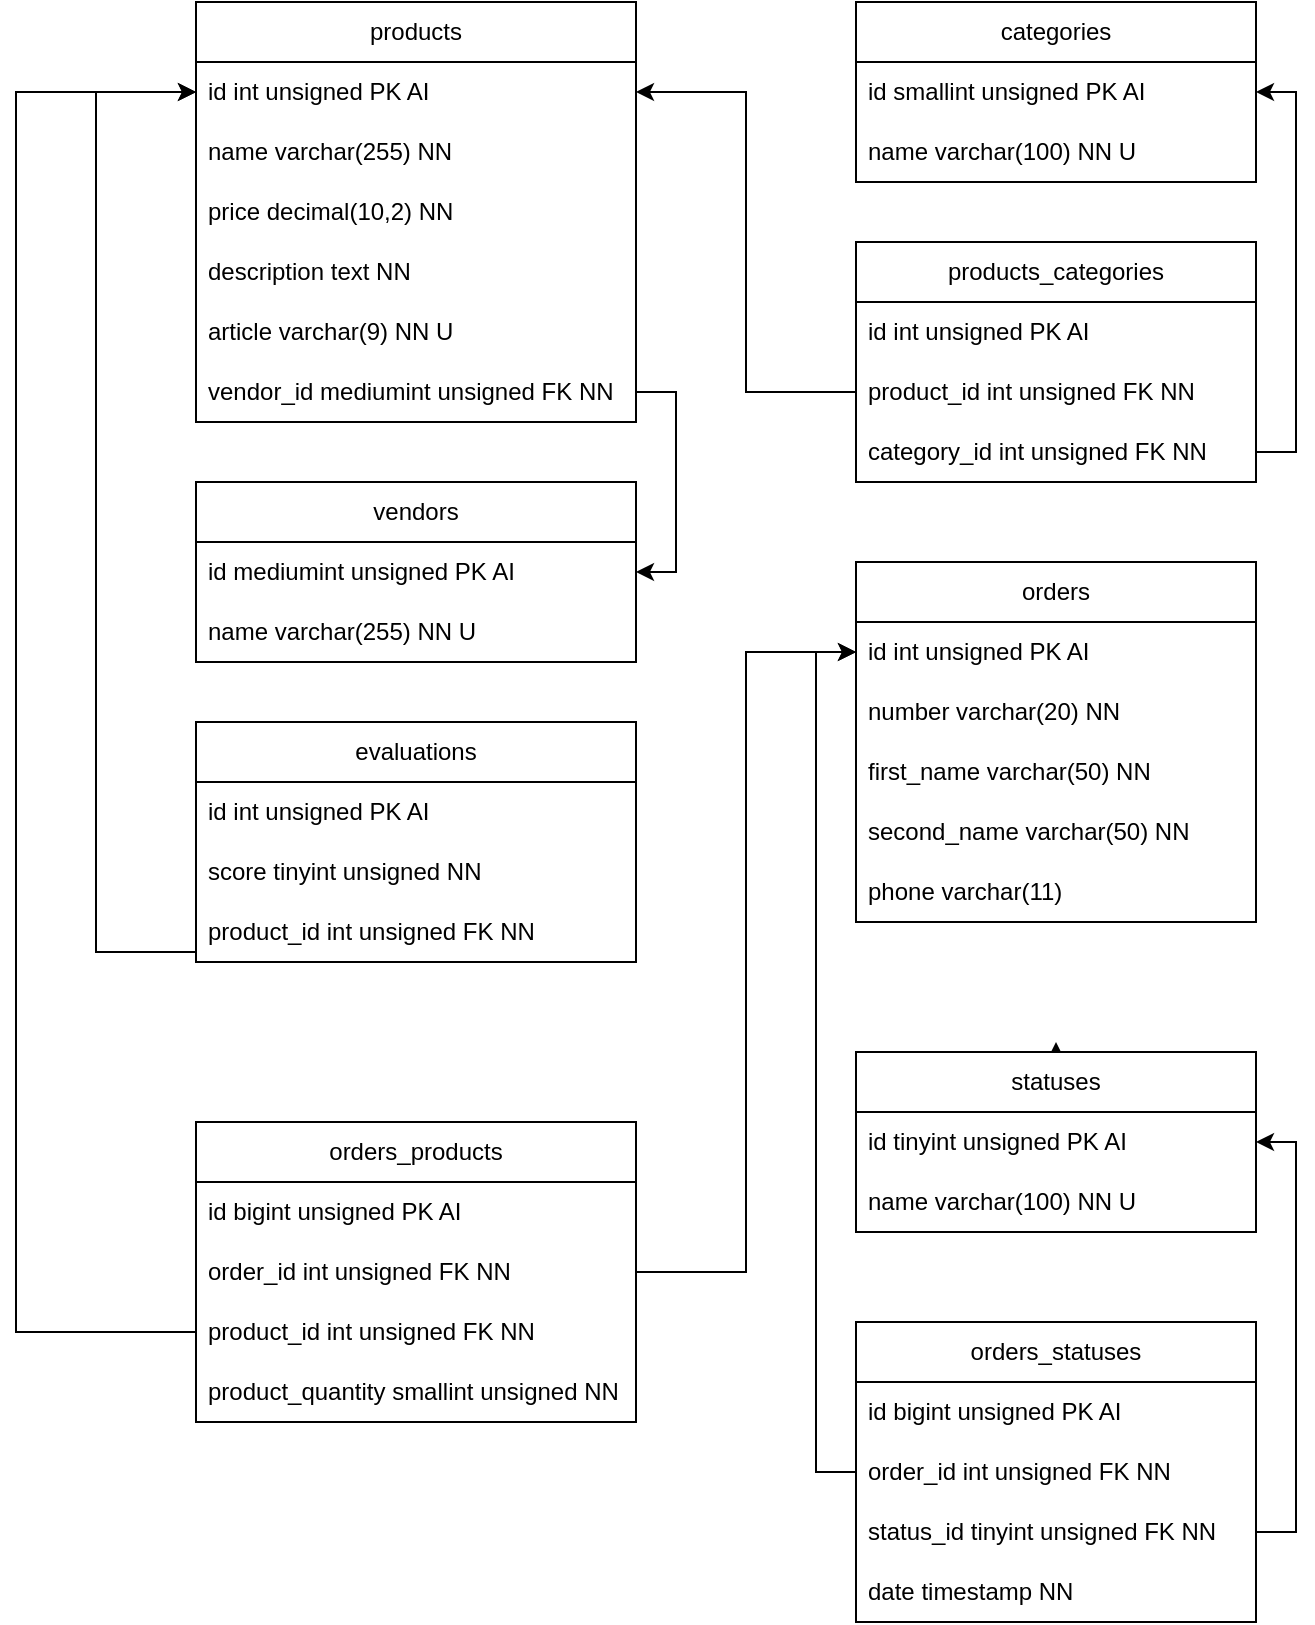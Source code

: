 <mxfile version="27.0.9">
  <diagram name="Сторінка-1" id="eNkEZAl8uktEaaxIes0x">
    <mxGraphModel dx="1575" dy="637" grid="1" gridSize="10" guides="1" tooltips="1" connect="1" arrows="1" fold="1" page="1" pageScale="1" pageWidth="827" pageHeight="1169" math="0" shadow="0">
      <root>
        <mxCell id="0" />
        <mxCell id="1" parent="0" />
        <mxCell id="GFez940I0xW_qB2cFnZR-1" value="products" style="swimlane;fontStyle=0;childLayout=stackLayout;horizontal=1;startSize=30;horizontalStack=0;resizeParent=1;resizeParentMax=0;resizeLast=0;collapsible=1;marginBottom=0;whiteSpace=wrap;html=1;" vertex="1" parent="1">
          <mxGeometry x="110" y="80" width="220" height="210" as="geometry" />
        </mxCell>
        <mxCell id="GFez940I0xW_qB2cFnZR-2" value="id int unsigned PK AI" style="text;strokeColor=none;fillColor=none;align=left;verticalAlign=middle;spacingLeft=4;spacingRight=4;overflow=hidden;points=[[0,0.5],[1,0.5]];portConstraint=eastwest;rotatable=0;whiteSpace=wrap;html=1;" vertex="1" parent="GFez940I0xW_qB2cFnZR-1">
          <mxGeometry y="30" width="220" height="30" as="geometry" />
        </mxCell>
        <mxCell id="GFez940I0xW_qB2cFnZR-3" value="name varchar(255) NN" style="text;strokeColor=none;fillColor=none;align=left;verticalAlign=middle;spacingLeft=4;spacingRight=4;overflow=hidden;points=[[0,0.5],[1,0.5]];portConstraint=eastwest;rotatable=0;whiteSpace=wrap;html=1;" vertex="1" parent="GFez940I0xW_qB2cFnZR-1">
          <mxGeometry y="60" width="220" height="30" as="geometry" />
        </mxCell>
        <mxCell id="GFez940I0xW_qB2cFnZR-4" value="price decimal(10,2) NN" style="text;strokeColor=none;fillColor=none;align=left;verticalAlign=middle;spacingLeft=4;spacingRight=4;overflow=hidden;points=[[0,0.5],[1,0.5]];portConstraint=eastwest;rotatable=0;whiteSpace=wrap;html=1;" vertex="1" parent="GFez940I0xW_qB2cFnZR-1">
          <mxGeometry y="90" width="220" height="30" as="geometry" />
        </mxCell>
        <mxCell id="GFez940I0xW_qB2cFnZR-5" value="description text NN" style="text;strokeColor=none;fillColor=none;align=left;verticalAlign=middle;spacingLeft=4;spacingRight=4;overflow=hidden;points=[[0,0.5],[1,0.5]];portConstraint=eastwest;rotatable=0;whiteSpace=wrap;html=1;" vertex="1" parent="GFez940I0xW_qB2cFnZR-1">
          <mxGeometry y="120" width="220" height="30" as="geometry" />
        </mxCell>
        <mxCell id="GFez940I0xW_qB2cFnZR-6" value="article varchar(9) NN U" style="text;strokeColor=none;fillColor=none;align=left;verticalAlign=middle;spacingLeft=4;spacingRight=4;overflow=hidden;points=[[0,0.5],[1,0.5]];portConstraint=eastwest;rotatable=0;whiteSpace=wrap;html=1;" vertex="1" parent="GFez940I0xW_qB2cFnZR-1">
          <mxGeometry y="150" width="220" height="30" as="geometry" />
        </mxCell>
        <mxCell id="GFez940I0xW_qB2cFnZR-7" value="vendor_id mediumint unsigned FK NN" style="text;strokeColor=none;fillColor=none;align=left;verticalAlign=middle;spacingLeft=4;spacingRight=4;overflow=hidden;points=[[0,0.5],[1,0.5]];portConstraint=eastwest;rotatable=0;whiteSpace=wrap;html=1;" vertex="1" parent="GFez940I0xW_qB2cFnZR-1">
          <mxGeometry y="180" width="220" height="30" as="geometry" />
        </mxCell>
        <mxCell id="GFez940I0xW_qB2cFnZR-8" value="vendors" style="swimlane;fontStyle=0;childLayout=stackLayout;horizontal=1;startSize=30;horizontalStack=0;resizeParent=1;resizeParentMax=0;resizeLast=0;collapsible=1;marginBottom=0;whiteSpace=wrap;html=1;" vertex="1" parent="1">
          <mxGeometry x="110" y="320" width="220" height="90" as="geometry" />
        </mxCell>
        <mxCell id="GFez940I0xW_qB2cFnZR-9" value="id mediumint unsigned PK AI" style="text;strokeColor=none;fillColor=none;align=left;verticalAlign=middle;spacingLeft=4;spacingRight=4;overflow=hidden;points=[[0,0.5],[1,0.5]];portConstraint=eastwest;rotatable=0;whiteSpace=wrap;html=1;" vertex="1" parent="GFez940I0xW_qB2cFnZR-8">
          <mxGeometry y="30" width="220" height="30" as="geometry" />
        </mxCell>
        <mxCell id="GFez940I0xW_qB2cFnZR-10" value="name varchar(255) NN U" style="text;strokeColor=none;fillColor=none;align=left;verticalAlign=middle;spacingLeft=4;spacingRight=4;overflow=hidden;points=[[0,0.5],[1,0.5]];portConstraint=eastwest;rotatable=0;whiteSpace=wrap;html=1;" vertex="1" parent="GFez940I0xW_qB2cFnZR-8">
          <mxGeometry y="60" width="220" height="30" as="geometry" />
        </mxCell>
        <mxCell id="GFez940I0xW_qB2cFnZR-14" value="evaluations" style="swimlane;fontStyle=0;childLayout=stackLayout;horizontal=1;startSize=30;horizontalStack=0;resizeParent=1;resizeParentMax=0;resizeLast=0;collapsible=1;marginBottom=0;whiteSpace=wrap;html=1;" vertex="1" parent="1">
          <mxGeometry x="110" y="440" width="220" height="120" as="geometry" />
        </mxCell>
        <mxCell id="GFez940I0xW_qB2cFnZR-15" value="id int unsigned PK AI" style="text;strokeColor=none;fillColor=none;align=left;verticalAlign=middle;spacingLeft=4;spacingRight=4;overflow=hidden;points=[[0,0.5],[1,0.5]];portConstraint=eastwest;rotatable=0;whiteSpace=wrap;html=1;" vertex="1" parent="GFez940I0xW_qB2cFnZR-14">
          <mxGeometry y="30" width="220" height="30" as="geometry" />
        </mxCell>
        <mxCell id="GFez940I0xW_qB2cFnZR-16" value="score tinyint unsigned NN" style="text;strokeColor=none;fillColor=none;align=left;verticalAlign=middle;spacingLeft=4;spacingRight=4;overflow=hidden;points=[[0,0.5],[1,0.5]];portConstraint=eastwest;rotatable=0;whiteSpace=wrap;html=1;" vertex="1" parent="GFez940I0xW_qB2cFnZR-14">
          <mxGeometry y="60" width="220" height="30" as="geometry" />
        </mxCell>
        <mxCell id="GFez940I0xW_qB2cFnZR-17" value="product_id int unsigned FK NN" style="text;strokeColor=none;fillColor=none;align=left;verticalAlign=middle;spacingLeft=4;spacingRight=4;overflow=hidden;points=[[0,0.5],[1,0.5]];portConstraint=eastwest;rotatable=0;whiteSpace=wrap;html=1;" vertex="1" parent="GFez940I0xW_qB2cFnZR-14">
          <mxGeometry y="90" width="220" height="30" as="geometry" />
        </mxCell>
        <mxCell id="GFez940I0xW_qB2cFnZR-18" style="edgeStyle=orthogonalEdgeStyle;rounded=0;orthogonalLoop=1;jettySize=auto;html=1;exitX=0;exitY=0.5;exitDx=0;exitDy=0;entryX=0;entryY=0.5;entryDx=0;entryDy=0;" edge="1" parent="1" source="GFez940I0xW_qB2cFnZR-17" target="GFez940I0xW_qB2cFnZR-2">
          <mxGeometry relative="1" as="geometry">
            <Array as="points">
              <mxPoint x="110" y="555" />
              <mxPoint x="60" y="555" />
              <mxPoint x="60" y="125" />
            </Array>
          </mxGeometry>
        </mxCell>
        <mxCell id="GFez940I0xW_qB2cFnZR-19" value="categories" style="swimlane;fontStyle=0;childLayout=stackLayout;horizontal=1;startSize=30;horizontalStack=0;resizeParent=1;resizeParentMax=0;resizeLast=0;collapsible=1;marginBottom=0;whiteSpace=wrap;html=1;" vertex="1" parent="1">
          <mxGeometry x="440" y="80" width="200" height="90" as="geometry" />
        </mxCell>
        <mxCell id="GFez940I0xW_qB2cFnZR-20" value="id smallint unsigned PK AI" style="text;strokeColor=none;fillColor=none;align=left;verticalAlign=middle;spacingLeft=4;spacingRight=4;overflow=hidden;points=[[0,0.5],[1,0.5]];portConstraint=eastwest;rotatable=0;whiteSpace=wrap;html=1;" vertex="1" parent="GFez940I0xW_qB2cFnZR-19">
          <mxGeometry y="30" width="200" height="30" as="geometry" />
        </mxCell>
        <mxCell id="GFez940I0xW_qB2cFnZR-21" value="name varchar(100) NN U" style="text;strokeColor=none;fillColor=none;align=left;verticalAlign=middle;spacingLeft=4;spacingRight=4;overflow=hidden;points=[[0,0.5],[1,0.5]];portConstraint=eastwest;rotatable=0;whiteSpace=wrap;html=1;" vertex="1" parent="GFez940I0xW_qB2cFnZR-19">
          <mxGeometry y="60" width="200" height="30" as="geometry" />
        </mxCell>
        <mxCell id="GFez940I0xW_qB2cFnZR-24" value="products_categories" style="swimlane;fontStyle=0;childLayout=stackLayout;horizontal=1;startSize=30;horizontalStack=0;resizeParent=1;resizeParentMax=0;resizeLast=0;collapsible=1;marginBottom=0;whiteSpace=wrap;html=1;" vertex="1" parent="1">
          <mxGeometry x="440" y="200" width="200" height="120" as="geometry" />
        </mxCell>
        <mxCell id="GFez940I0xW_qB2cFnZR-25" value="id int unsigned PK AI" style="text;strokeColor=none;fillColor=none;align=left;verticalAlign=middle;spacingLeft=4;spacingRight=4;overflow=hidden;points=[[0,0.5],[1,0.5]];portConstraint=eastwest;rotatable=0;whiteSpace=wrap;html=1;" vertex="1" parent="GFez940I0xW_qB2cFnZR-24">
          <mxGeometry y="30" width="200" height="30" as="geometry" />
        </mxCell>
        <mxCell id="GFez940I0xW_qB2cFnZR-26" value="product_id int unsigned FK NN" style="text;strokeColor=none;fillColor=none;align=left;verticalAlign=middle;spacingLeft=4;spacingRight=4;overflow=hidden;points=[[0,0.5],[1,0.5]];portConstraint=eastwest;rotatable=0;whiteSpace=wrap;html=1;" vertex="1" parent="GFez940I0xW_qB2cFnZR-24">
          <mxGeometry y="60" width="200" height="30" as="geometry" />
        </mxCell>
        <mxCell id="GFez940I0xW_qB2cFnZR-27" value="category_id int unsigned FK NN" style="text;strokeColor=none;fillColor=none;align=left;verticalAlign=middle;spacingLeft=4;spacingRight=4;overflow=hidden;points=[[0,0.5],[1,0.5]];portConstraint=eastwest;rotatable=0;whiteSpace=wrap;html=1;" vertex="1" parent="GFez940I0xW_qB2cFnZR-24">
          <mxGeometry y="90" width="200" height="30" as="geometry" />
        </mxCell>
        <mxCell id="GFez940I0xW_qB2cFnZR-29" style="edgeStyle=orthogonalEdgeStyle;rounded=0;orthogonalLoop=1;jettySize=auto;html=1;exitX=0;exitY=0.5;exitDx=0;exitDy=0;entryX=1;entryY=0.5;entryDx=0;entryDy=0;" edge="1" parent="1" source="GFez940I0xW_qB2cFnZR-26" target="GFez940I0xW_qB2cFnZR-2">
          <mxGeometry relative="1" as="geometry" />
        </mxCell>
        <mxCell id="GFez940I0xW_qB2cFnZR-30" style="edgeStyle=orthogonalEdgeStyle;rounded=0;orthogonalLoop=1;jettySize=auto;html=1;exitX=1;exitY=0.5;exitDx=0;exitDy=0;entryX=1;entryY=0.5;entryDx=0;entryDy=0;" edge="1" parent="1" source="GFez940I0xW_qB2cFnZR-27" target="GFez940I0xW_qB2cFnZR-20">
          <mxGeometry relative="1" as="geometry" />
        </mxCell>
        <mxCell id="GFez940I0xW_qB2cFnZR-33" value="orders" style="swimlane;fontStyle=0;childLayout=stackLayout;horizontal=1;startSize=30;horizontalStack=0;resizeParent=1;resizeParentMax=0;resizeLast=0;collapsible=1;marginBottom=0;whiteSpace=wrap;html=1;" vertex="1" parent="1">
          <mxGeometry x="440" y="360" width="200" height="180" as="geometry" />
        </mxCell>
        <mxCell id="GFez940I0xW_qB2cFnZR-34" value="id int unsigned PK AI" style="text;strokeColor=none;fillColor=none;align=left;verticalAlign=middle;spacingLeft=4;spacingRight=4;overflow=hidden;points=[[0,0.5],[1,0.5]];portConstraint=eastwest;rotatable=0;whiteSpace=wrap;html=1;" vertex="1" parent="GFez940I0xW_qB2cFnZR-33">
          <mxGeometry y="30" width="200" height="30" as="geometry" />
        </mxCell>
        <mxCell id="GFez940I0xW_qB2cFnZR-35" value="number varchar(20) NN" style="text;strokeColor=none;fillColor=none;align=left;verticalAlign=middle;spacingLeft=4;spacingRight=4;overflow=hidden;points=[[0,0.5],[1,0.5]];portConstraint=eastwest;rotatable=0;whiteSpace=wrap;html=1;" vertex="1" parent="GFez940I0xW_qB2cFnZR-33">
          <mxGeometry y="60" width="200" height="30" as="geometry" />
        </mxCell>
        <mxCell id="GFez940I0xW_qB2cFnZR-64" value="first_name varchar(50) NN" style="text;strokeColor=none;fillColor=none;align=left;verticalAlign=middle;spacingLeft=4;spacingRight=4;overflow=hidden;points=[[0,0.5],[1,0.5]];portConstraint=eastwest;rotatable=0;whiteSpace=wrap;html=1;" vertex="1" parent="GFez940I0xW_qB2cFnZR-33">
          <mxGeometry y="90" width="200" height="30" as="geometry" />
        </mxCell>
        <mxCell id="GFez940I0xW_qB2cFnZR-65" value="second_name varchar(50) NN" style="text;strokeColor=none;fillColor=none;align=left;verticalAlign=middle;spacingLeft=4;spacingRight=4;overflow=hidden;points=[[0,0.5],[1,0.5]];portConstraint=eastwest;rotatable=0;whiteSpace=wrap;html=1;" vertex="1" parent="GFez940I0xW_qB2cFnZR-33">
          <mxGeometry y="120" width="200" height="30" as="geometry" />
        </mxCell>
        <mxCell id="GFez940I0xW_qB2cFnZR-66" value="phone varchar(11) " style="text;strokeColor=none;fillColor=none;align=left;verticalAlign=middle;spacingLeft=4;spacingRight=4;overflow=hidden;points=[[0,0.5],[1,0.5]];portConstraint=eastwest;rotatable=0;whiteSpace=wrap;html=1;" vertex="1" parent="GFez940I0xW_qB2cFnZR-33">
          <mxGeometry y="150" width="200" height="30" as="geometry" />
        </mxCell>
        <mxCell id="GFez940I0xW_qB2cFnZR-47" style="edgeStyle=orthogonalEdgeStyle;rounded=0;orthogonalLoop=1;jettySize=auto;html=1;exitX=0.5;exitY=0;exitDx=0;exitDy=0;" edge="1" parent="1" source="GFez940I0xW_qB2cFnZR-38">
          <mxGeometry relative="1" as="geometry">
            <mxPoint x="540" y="600" as="targetPoint" />
          </mxGeometry>
        </mxCell>
        <mxCell id="GFez940I0xW_qB2cFnZR-38" value="statuses" style="swimlane;fontStyle=0;childLayout=stackLayout;horizontal=1;startSize=30;horizontalStack=0;resizeParent=1;resizeParentMax=0;resizeLast=0;collapsible=1;marginBottom=0;whiteSpace=wrap;html=1;" vertex="1" parent="1">
          <mxGeometry x="440" y="605" width="200" height="90" as="geometry" />
        </mxCell>
        <mxCell id="GFez940I0xW_qB2cFnZR-39" value="id tinyint unsigned PK AI" style="text;strokeColor=none;fillColor=none;align=left;verticalAlign=middle;spacingLeft=4;spacingRight=4;overflow=hidden;points=[[0,0.5],[1,0.5]];portConstraint=eastwest;rotatable=0;whiteSpace=wrap;html=1;" vertex="1" parent="GFez940I0xW_qB2cFnZR-38">
          <mxGeometry y="30" width="200" height="30" as="geometry" />
        </mxCell>
        <mxCell id="GFez940I0xW_qB2cFnZR-40" value="name varchar(100) NN U" style="text;strokeColor=none;fillColor=none;align=left;verticalAlign=middle;spacingLeft=4;spacingRight=4;overflow=hidden;points=[[0,0.5],[1,0.5]];portConstraint=eastwest;rotatable=0;whiteSpace=wrap;html=1;" vertex="1" parent="GFez940I0xW_qB2cFnZR-38">
          <mxGeometry y="60" width="200" height="30" as="geometry" />
        </mxCell>
        <mxCell id="GFez940I0xW_qB2cFnZR-42" value="orders_statuses" style="swimlane;fontStyle=0;childLayout=stackLayout;horizontal=1;startSize=30;horizontalStack=0;resizeParent=1;resizeParentMax=0;resizeLast=0;collapsible=1;marginBottom=0;whiteSpace=wrap;html=1;" vertex="1" parent="1">
          <mxGeometry x="440" y="740" width="200" height="150" as="geometry" />
        </mxCell>
        <mxCell id="GFez940I0xW_qB2cFnZR-43" value="id bigint unsigned PK AI" style="text;strokeColor=none;fillColor=none;align=left;verticalAlign=middle;spacingLeft=4;spacingRight=4;overflow=hidden;points=[[0,0.5],[1,0.5]];portConstraint=eastwest;rotatable=0;whiteSpace=wrap;html=1;" vertex="1" parent="GFez940I0xW_qB2cFnZR-42">
          <mxGeometry y="30" width="200" height="30" as="geometry" />
        </mxCell>
        <mxCell id="GFez940I0xW_qB2cFnZR-44" value="order_id int unsigned FK NN" style="text;strokeColor=none;fillColor=none;align=left;verticalAlign=middle;spacingLeft=4;spacingRight=4;overflow=hidden;points=[[0,0.5],[1,0.5]];portConstraint=eastwest;rotatable=0;whiteSpace=wrap;html=1;" vertex="1" parent="GFez940I0xW_qB2cFnZR-42">
          <mxGeometry y="60" width="200" height="30" as="geometry" />
        </mxCell>
        <mxCell id="GFez940I0xW_qB2cFnZR-45" value="status_id tinyint unsigned FK NN" style="text;strokeColor=none;fillColor=none;align=left;verticalAlign=middle;spacingLeft=4;spacingRight=4;overflow=hidden;points=[[0,0.5],[1,0.5]];portConstraint=eastwest;rotatable=0;whiteSpace=wrap;html=1;" vertex="1" parent="GFez940I0xW_qB2cFnZR-42">
          <mxGeometry y="90" width="200" height="30" as="geometry" />
        </mxCell>
        <mxCell id="GFez940I0xW_qB2cFnZR-46" value="date timestamp NN" style="text;strokeColor=none;fillColor=none;align=left;verticalAlign=middle;spacingLeft=4;spacingRight=4;overflow=hidden;points=[[0,0.5],[1,0.5]];portConstraint=eastwest;rotatable=0;whiteSpace=wrap;html=1;" vertex="1" parent="GFez940I0xW_qB2cFnZR-42">
          <mxGeometry y="120" width="200" height="30" as="geometry" />
        </mxCell>
        <mxCell id="GFez940I0xW_qB2cFnZR-48" style="edgeStyle=orthogonalEdgeStyle;rounded=0;orthogonalLoop=1;jettySize=auto;html=1;exitX=0;exitY=0.5;exitDx=0;exitDy=0;entryX=0;entryY=0.5;entryDx=0;entryDy=0;" edge="1" parent="1" source="GFez940I0xW_qB2cFnZR-44" target="GFez940I0xW_qB2cFnZR-34">
          <mxGeometry relative="1" as="geometry" />
        </mxCell>
        <mxCell id="GFez940I0xW_qB2cFnZR-49" style="edgeStyle=orthogonalEdgeStyle;rounded=0;orthogonalLoop=1;jettySize=auto;html=1;exitX=1;exitY=0.5;exitDx=0;exitDy=0;entryX=1;entryY=0.5;entryDx=0;entryDy=0;" edge="1" parent="1" source="GFez940I0xW_qB2cFnZR-45" target="GFez940I0xW_qB2cFnZR-39">
          <mxGeometry relative="1" as="geometry" />
        </mxCell>
        <mxCell id="GFez940I0xW_qB2cFnZR-54" value="orders_products" style="swimlane;fontStyle=0;childLayout=stackLayout;horizontal=1;startSize=30;horizontalStack=0;resizeParent=1;resizeParentMax=0;resizeLast=0;collapsible=1;marginBottom=0;whiteSpace=wrap;html=1;" vertex="1" parent="1">
          <mxGeometry x="110" y="640" width="220" height="150" as="geometry" />
        </mxCell>
        <mxCell id="GFez940I0xW_qB2cFnZR-55" value="id bigint unsigned PK AI" style="text;strokeColor=none;fillColor=none;align=left;verticalAlign=middle;spacingLeft=4;spacingRight=4;overflow=hidden;points=[[0,0.5],[1,0.5]];portConstraint=eastwest;rotatable=0;whiteSpace=wrap;html=1;" vertex="1" parent="GFez940I0xW_qB2cFnZR-54">
          <mxGeometry y="30" width="220" height="30" as="geometry" />
        </mxCell>
        <mxCell id="GFez940I0xW_qB2cFnZR-56" value="order_id int unsigned FK NN" style="text;strokeColor=none;fillColor=none;align=left;verticalAlign=middle;spacingLeft=4;spacingRight=4;overflow=hidden;points=[[0,0.5],[1,0.5]];portConstraint=eastwest;rotatable=0;whiteSpace=wrap;html=1;" vertex="1" parent="GFez940I0xW_qB2cFnZR-54">
          <mxGeometry y="60" width="220" height="30" as="geometry" />
        </mxCell>
        <mxCell id="GFez940I0xW_qB2cFnZR-58" value="product_id int unsigned FK NN" style="text;strokeColor=none;fillColor=none;align=left;verticalAlign=middle;spacingLeft=4;spacingRight=4;overflow=hidden;points=[[0,0.5],[1,0.5]];portConstraint=eastwest;rotatable=0;whiteSpace=wrap;html=1;" vertex="1" parent="GFez940I0xW_qB2cFnZR-54">
          <mxGeometry y="90" width="220" height="30" as="geometry" />
        </mxCell>
        <mxCell id="GFez940I0xW_qB2cFnZR-61" value="product_quantity smallint unsigned NN" style="text;strokeColor=none;fillColor=none;align=left;verticalAlign=middle;spacingLeft=4;spacingRight=4;overflow=hidden;points=[[0,0.5],[1,0.5]];portConstraint=eastwest;rotatable=0;whiteSpace=wrap;html=1;" vertex="1" parent="GFez940I0xW_qB2cFnZR-54">
          <mxGeometry y="120" width="220" height="30" as="geometry" />
        </mxCell>
        <mxCell id="GFez940I0xW_qB2cFnZR-59" style="edgeStyle=orthogonalEdgeStyle;rounded=0;orthogonalLoop=1;jettySize=auto;html=1;exitX=0;exitY=0.5;exitDx=0;exitDy=0;entryX=0;entryY=0.5;entryDx=0;entryDy=0;" edge="1" parent="1" source="GFez940I0xW_qB2cFnZR-58" target="GFez940I0xW_qB2cFnZR-2">
          <mxGeometry relative="1" as="geometry">
            <Array as="points">
              <mxPoint x="20" y="745" />
              <mxPoint x="20" y="125" />
            </Array>
          </mxGeometry>
        </mxCell>
        <mxCell id="GFez940I0xW_qB2cFnZR-60" style="edgeStyle=orthogonalEdgeStyle;rounded=0;orthogonalLoop=1;jettySize=auto;html=1;exitX=1;exitY=0.5;exitDx=0;exitDy=0;entryX=0;entryY=0.5;entryDx=0;entryDy=0;" edge="1" parent="1" source="GFez940I0xW_qB2cFnZR-56" target="GFez940I0xW_qB2cFnZR-34">
          <mxGeometry relative="1" as="geometry" />
        </mxCell>
        <mxCell id="GFez940I0xW_qB2cFnZR-62" style="edgeStyle=orthogonalEdgeStyle;rounded=0;orthogonalLoop=1;jettySize=auto;html=1;exitX=1;exitY=0.5;exitDx=0;exitDy=0;entryX=1;entryY=0.5;entryDx=0;entryDy=0;" edge="1" parent="1" source="GFez940I0xW_qB2cFnZR-7" target="GFez940I0xW_qB2cFnZR-9">
          <mxGeometry relative="1" as="geometry" />
        </mxCell>
      </root>
    </mxGraphModel>
  </diagram>
</mxfile>
